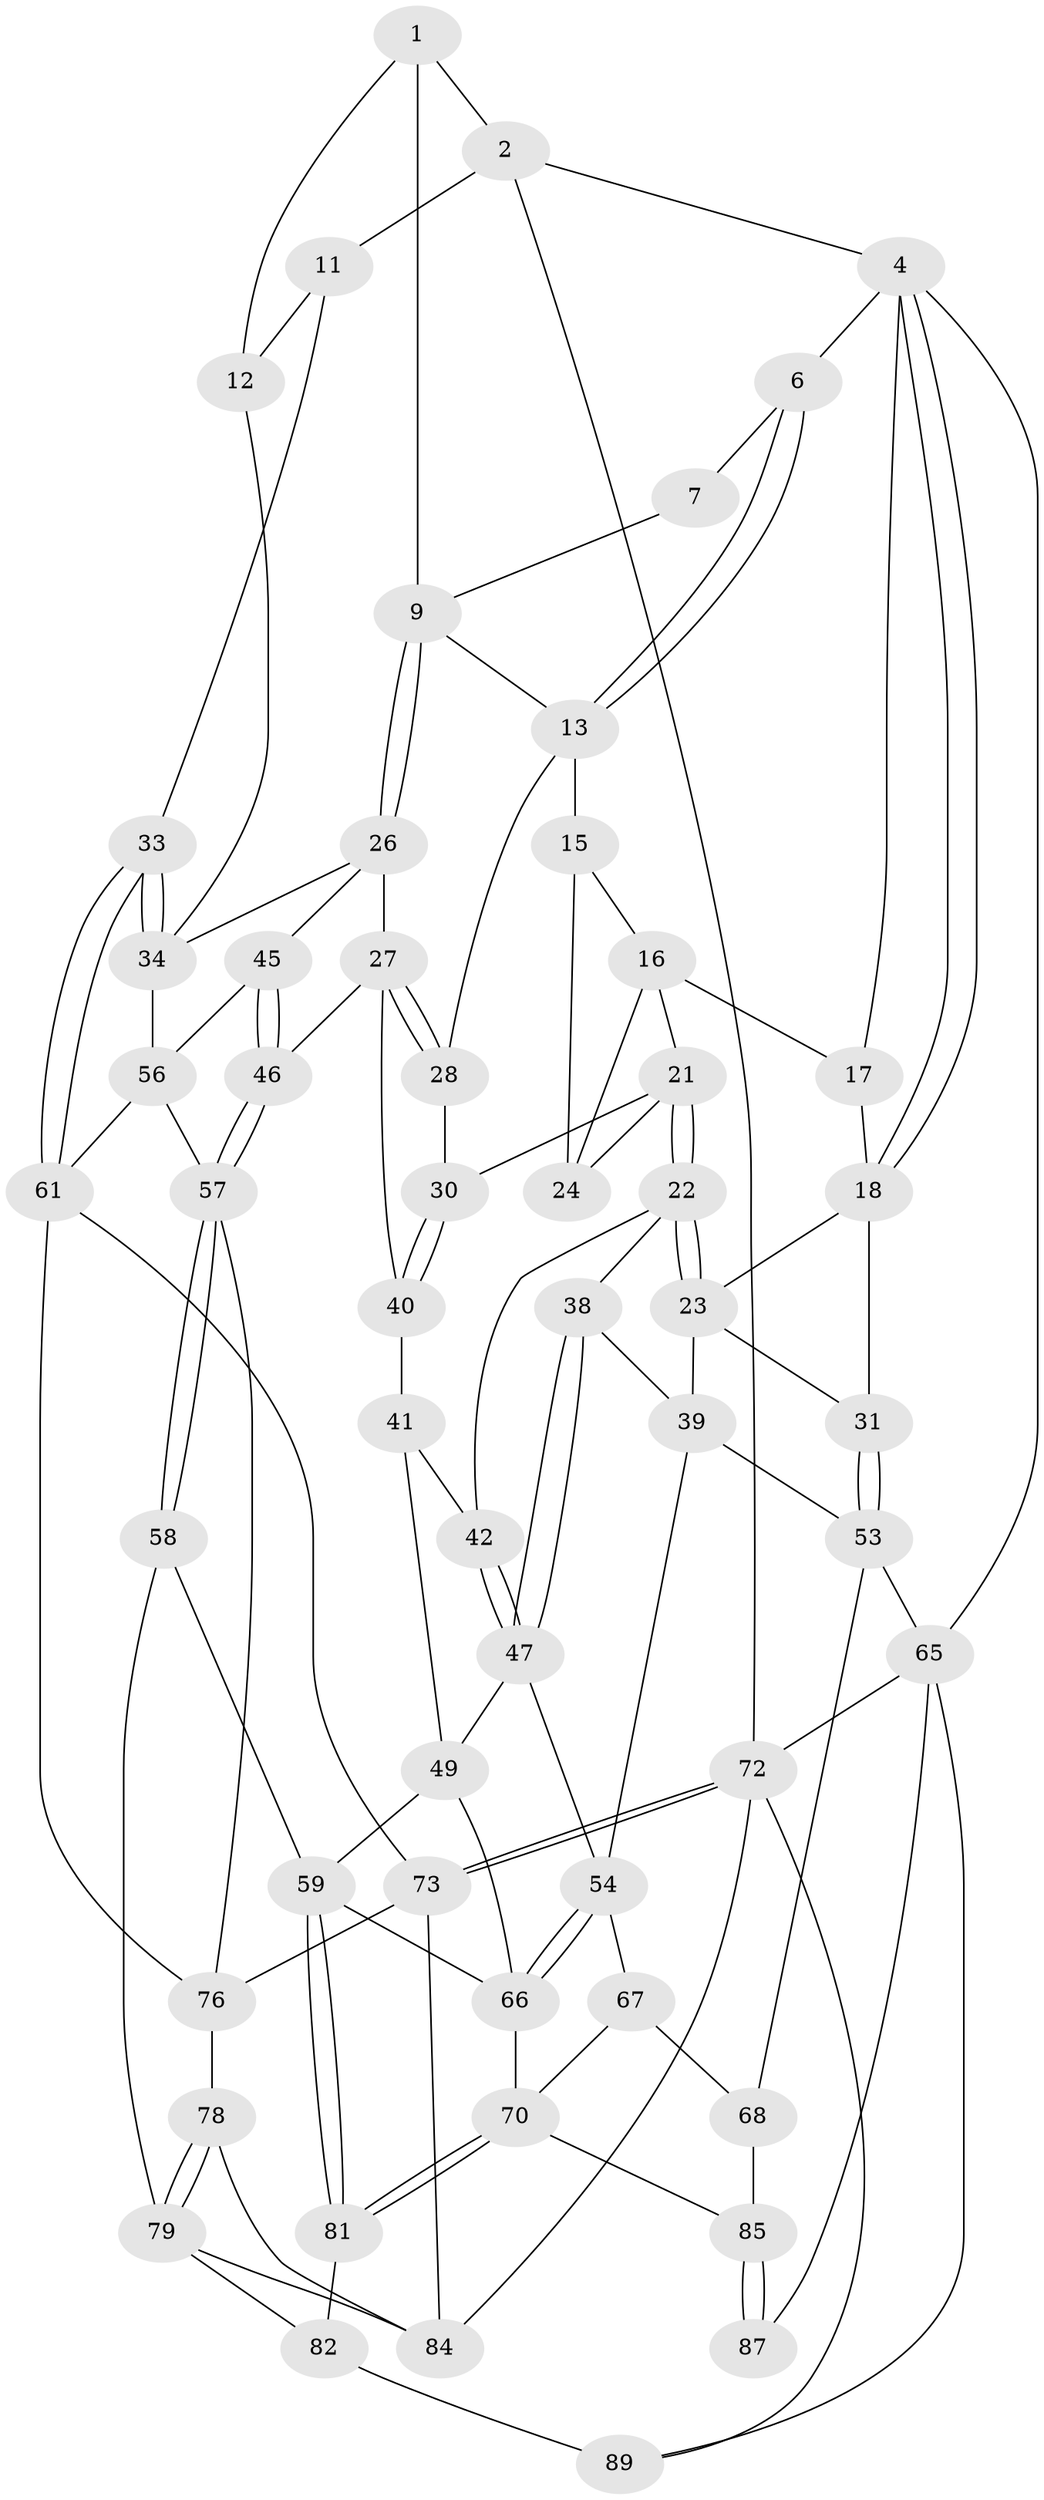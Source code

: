 // Generated by graph-tools (version 1.1) at 2025/24/03/03/25 07:24:35]
// undirected, 56 vertices, 120 edges
graph export_dot {
graph [start="1"]
  node [color=gray90,style=filled];
  1 [pos="+0.8251783486265195+0",super="+8"];
  2 [pos="+0.8727742882530544+0",super="+3"];
  4 [pos="+0+0",super="+5"];
  6 [pos="+0.4800801052795663+0"];
  7 [pos="+0.7991968847679108+0"];
  9 [pos="+0.7705874064309373+0.16182242064998337",super="+10"];
  11 [pos="+0.8944588544464812+0.11601217437877526",super="+25"];
  12 [pos="+0.8378077115599044+0.16235266218018216"];
  13 [pos="+0.6511634169120081+0.10252444750939008",super="+14"];
  15 [pos="+0.5232379763795765+0.06730219676240679"];
  16 [pos="+0.42432987473971756+0",super="+20"];
  17 [pos="+0.3992173489825776+0"];
  18 [pos="+0+0",super="+19"];
  21 [pos="+0.3860043980248046+0.17866916799299673",super="+29"];
  22 [pos="+0.322076251551221+0.21450390132771655",super="+37"];
  23 [pos="+0.21913127430441712+0.12336323233076685",super="+32"];
  24 [pos="+0.4930452214696558+0.16184849532072754"];
  26 [pos="+0.7118380557175235+0.28472439702035157",super="+36"];
  27 [pos="+0.6848460124287709+0.2868272224036735",super="+43"];
  28 [pos="+0.550196763137738+0.2509553521898911"];
  30 [pos="+0.5472063649596839+0.252157377252517"];
  31 [pos="+0+0.11841301694576616"];
  33 [pos="+1+0.3390550472425428"];
  34 [pos="+1+0.3470758783212137",super="+35"];
  38 [pos="+0.16391631567369275+0.32555159104471226"];
  39 [pos="+0.15309577229095991+0.326293043519282",super="+52"];
  40 [pos="+0.527083401376345+0.28904925976177315",super="+44"];
  41 [pos="+0.36207475778241754+0.33077706341943813",super="+48"];
  42 [pos="+0.35985327151350943+0.3301283009635093"];
  45 [pos="+0.8131066762273089+0.41330089247299967"];
  46 [pos="+0.746337813203658+0.5418548145338845"];
  47 [pos="+0.3048505826362691+0.39298118467418564",super="+51"];
  49 [pos="+0.46666396055146103+0.4954543140817761",super="+50"];
  53 [pos="+0+0.3623319011397424",super="+64"];
  54 [pos="+0.23953049016870118+0.5050521323233534",super="+55"];
  56 [pos="+0.9988404179017274+0.3593720989299667",super="+62"];
  57 [pos="+0.7446251610637153+0.566653470902416",super="+63"];
  58 [pos="+0.6832827596416766+0.6621246476974253"];
  59 [pos="+0.667832067422983+0.6627081135968097",super="+60"];
  61 [pos="+1+0.4559649123706529",super="+75"];
  65 [pos="+0+1",super="+88"];
  66 [pos="+0.2700477662258351+0.5543451226190647",super="+69"];
  67 [pos="+0.06039223279108419+0.6524402627048604"];
  68 [pos="+0+0.6802560861540761"];
  70 [pos="+0.3159581091129989+0.7253074201597018",super="+71"];
  72 [pos="+1+1",super="+91"];
  73 [pos="+1+0.8534972534732119",super="+74"];
  76 [pos="+0.9470972064435492+0.6520013281031031",super="+77"];
  78 [pos="+0.8516784887456083+0.7840522440799221"];
  79 [pos="+0.7674813498503813+0.7829958238193563",super="+80"];
  81 [pos="+0.4604304820506146+0.7997622884500178"];
  82 [pos="+0.6872936738579877+0.8323292615425303",super="+83"];
  84 [pos="+0.936998684810683+0.8759193534521772",super="+90"];
  85 [pos="+0.2165563651108424+0.8699725495362638",super="+86"];
  87 [pos="+0.1852477282236826+0.9808516901993563"];
  89 [pos="+0.49543487428936234+1",super="+92"];
  1 -- 2;
  1 -- 12;
  1 -- 9;
  2 -- 11 [weight=2];
  2 -- 72;
  2 -- 4;
  4 -- 18;
  4 -- 18;
  4 -- 65;
  4 -- 17;
  4 -- 6;
  6 -- 7;
  6 -- 13;
  6 -- 13;
  7 -- 9;
  9 -- 26;
  9 -- 26;
  9 -- 13;
  11 -- 12;
  11 -- 33;
  12 -- 34;
  13 -- 28;
  13 -- 15;
  15 -- 16;
  15 -- 24;
  16 -- 17;
  16 -- 24;
  16 -- 21;
  17 -- 18;
  18 -- 31;
  18 -- 23;
  21 -- 22;
  21 -- 22;
  21 -- 24;
  21 -- 30;
  22 -- 23;
  22 -- 23;
  22 -- 38;
  22 -- 42;
  23 -- 39;
  23 -- 31;
  26 -- 27;
  26 -- 45;
  26 -- 34;
  27 -- 28;
  27 -- 28;
  27 -- 40;
  27 -- 46;
  28 -- 30;
  30 -- 40;
  30 -- 40;
  31 -- 53;
  31 -- 53;
  33 -- 34;
  33 -- 34;
  33 -- 61;
  33 -- 61;
  34 -- 56;
  38 -- 39;
  38 -- 47;
  38 -- 47;
  39 -- 53;
  39 -- 54;
  40 -- 41 [weight=2];
  41 -- 42;
  41 -- 49;
  42 -- 47;
  42 -- 47;
  45 -- 46;
  45 -- 46;
  45 -- 56;
  46 -- 57;
  46 -- 57;
  47 -- 49;
  47 -- 54;
  49 -- 66;
  49 -- 59;
  53 -- 65;
  53 -- 68;
  54 -- 66;
  54 -- 66;
  54 -- 67;
  56 -- 57;
  56 -- 61;
  57 -- 58;
  57 -- 58;
  57 -- 76;
  58 -- 59;
  58 -- 79;
  59 -- 81;
  59 -- 81;
  59 -- 66;
  61 -- 76;
  61 -- 73;
  65 -- 72;
  65 -- 89;
  65 -- 87;
  66 -- 70;
  67 -- 68;
  67 -- 70;
  68 -- 85;
  70 -- 81;
  70 -- 81;
  70 -- 85;
  72 -- 73;
  72 -- 73;
  72 -- 89;
  72 -- 84;
  73 -- 84;
  73 -- 76;
  76 -- 78;
  78 -- 79;
  78 -- 79;
  78 -- 84;
  79 -- 82;
  79 -- 84;
  81 -- 82;
  82 -- 89 [weight=2];
  85 -- 87 [weight=2];
  85 -- 87;
}
